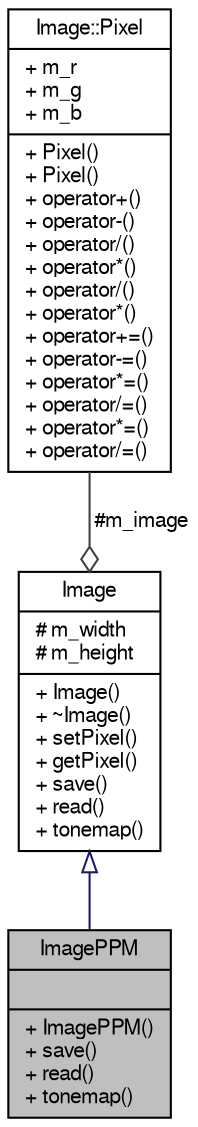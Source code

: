 digraph "ImagePPM"
{
  edge [fontname="FreeSans",fontsize="10",labelfontname="FreeSans",labelfontsize="10"];
  node [fontname="FreeSans",fontsize="10",shape=record];
  Node1 [label="{ImagePPM\n||+ ImagePPM()\l+ save()\l+ read()\l+ tonemap()\l}",height=0.2,width=0.4,color="black", fillcolor="grey75", style="filled", fontcolor="black"];
  Node2 -> Node1 [dir="back",color="midnightblue",fontsize="10",style="solid",arrowtail="onormal"];
  Node2 [label="{Image\n|# m_width\l# m_height\l|+ Image()\l+ ~Image()\l+ setPixel()\l+ getPixel()\l+ save()\l+ read()\l+ tonemap()\l}",height=0.2,width=0.4,color="black", fillcolor="white", style="filled",URL="$classImage.html",tooltip="The Image is the base class of a structure that stores an image, child classes are expected to implem..."];
  Node3 -> Node2 [color="grey25",fontsize="10",style="solid",label=" #m_image" ,arrowhead="odiamond"];
  Node3 [label="{Image::Pixel\n|+ m_r\l+ m_g\l+ m_b\l|+ Pixel()\l+ Pixel()\l+ operator+()\l+ operator-()\l+ operator/()\l+ operator*()\l+ operator/()\l+ operator*()\l+ operator+=()\l+ operator-=()\l+ operator*=()\l+ operator/=()\l+ operator*=()\l+ operator/=()\l}",height=0.2,width=0.4,color="black", fillcolor="white", style="filled",URL="$structImage_1_1Pixel.html",tooltip="The Pixel struct simply represents an RGB colour, overloads the +,-,/ and * operators. "];
}
